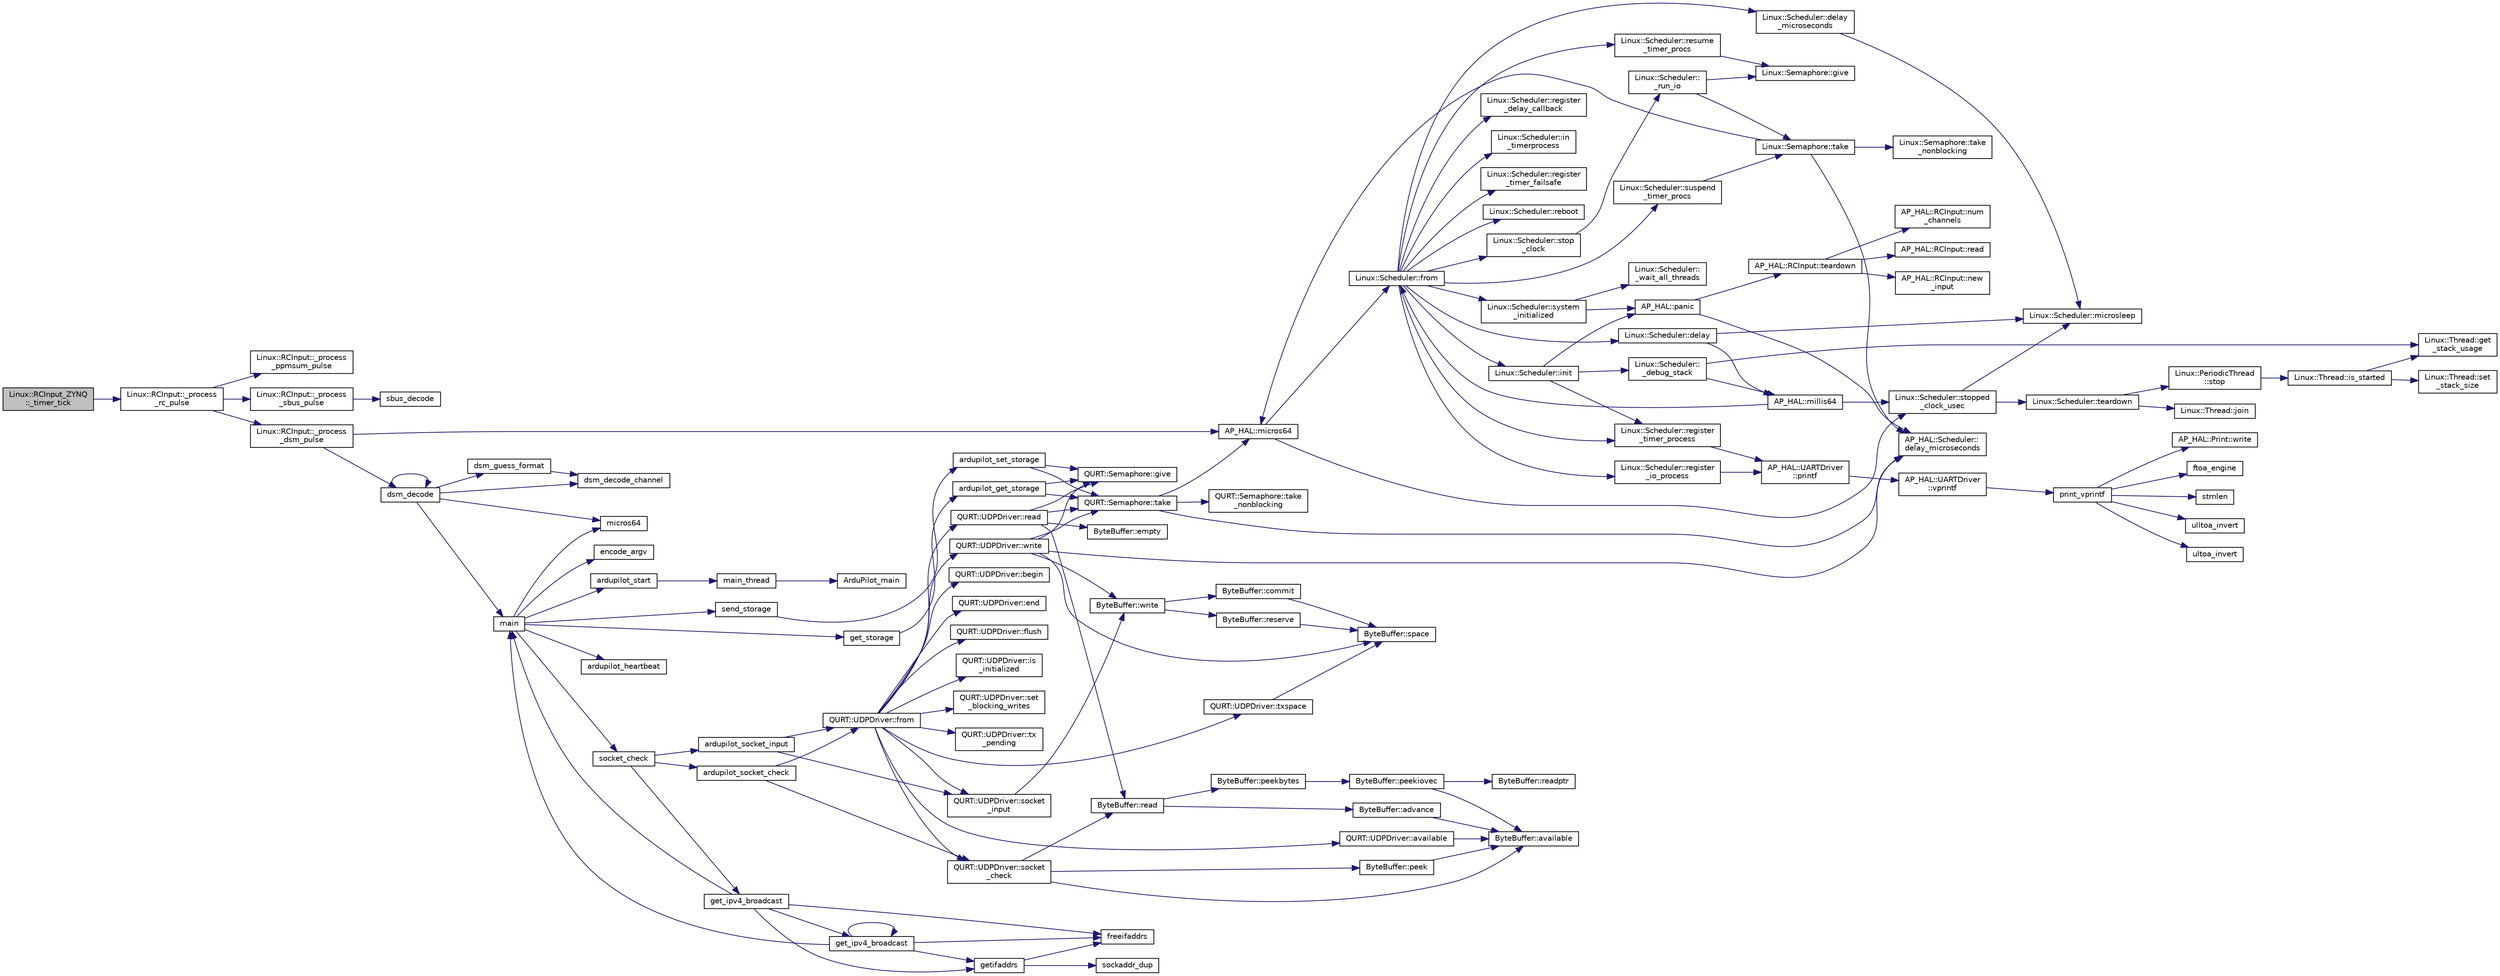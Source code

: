 digraph "Linux::RCInput_ZYNQ::_timer_tick"
{
 // INTERACTIVE_SVG=YES
  edge [fontname="Helvetica",fontsize="10",labelfontname="Helvetica",labelfontsize="10"];
  node [fontname="Helvetica",fontsize="10",shape=record];
  rankdir="LR";
  Node1 [label="Linux::RCInput_ZYNQ\l::_timer_tick",height=0.2,width=0.4,color="black", fillcolor="grey75", style="filled", fontcolor="black"];
  Node1 -> Node2 [color="midnightblue",fontsize="10",style="solid",fontname="Helvetica"];
  Node2 [label="Linux::RCInput::_process\l_rc_pulse",height=0.2,width=0.4,color="black", fillcolor="white", style="filled",URL="$classLinux_1_1RCInput.html#a9b269fac087807d362506805ebd18936"];
  Node2 -> Node3 [color="midnightblue",fontsize="10",style="solid",fontname="Helvetica"];
  Node3 [label="Linux::RCInput::_process\l_ppmsum_pulse",height=0.2,width=0.4,color="black", fillcolor="white", style="filled",URL="$classLinux_1_1RCInput.html#aa58f84a29d6b0a271571aec99acf6730"];
  Node2 -> Node4 [color="midnightblue",fontsize="10",style="solid",fontname="Helvetica"];
  Node4 [label="Linux::RCInput::_process\l_sbus_pulse",height=0.2,width=0.4,color="black", fillcolor="white", style="filled",URL="$classLinux_1_1RCInput.html#a9a8cf6cfb7abc062fd23cb7a74221b06"];
  Node4 -> Node5 [color="midnightblue",fontsize="10",style="solid",fontname="Helvetica"];
  Node5 [label="sbus_decode",height=0.2,width=0.4,color="black", fillcolor="white", style="filled",URL="$sbus_8cpp.html#ae8ff4d6576477166a18b6d229030f21e"];
  Node2 -> Node6 [color="midnightblue",fontsize="10",style="solid",fontname="Helvetica"];
  Node6 [label="Linux::RCInput::_process\l_dsm_pulse",height=0.2,width=0.4,color="black", fillcolor="white", style="filled",URL="$classLinux_1_1RCInput.html#a8dcefc98cb9bdeaad8b1b2b0e9b9b678"];
  Node6 -> Node7 [color="midnightblue",fontsize="10",style="solid",fontname="Helvetica"];
  Node7 [label="dsm_decode",height=0.2,width=0.4,color="black", fillcolor="white", style="filled",URL="$dsm_8cpp.html#a7b7c65c600dd4eacc1eb714df3621192"];
  Node7 -> Node8 [color="midnightblue",fontsize="10",style="solid",fontname="Helvetica"];
  Node8 [label="dsm_guess_format",height=0.2,width=0.4,color="black", fillcolor="white", style="filled",URL="$dsm_8cpp.html#ac4b7f20336ae87e6426bfd94be23bb37"];
  Node8 -> Node9 [color="midnightblue",fontsize="10",style="solid",fontname="Helvetica"];
  Node9 [label="dsm_decode_channel",height=0.2,width=0.4,color="black", fillcolor="white", style="filled",URL="$dsm_8cpp.html#a155e9a9889d2e342ea3bf13aaaa4458d"];
  Node7 -> Node9 [color="midnightblue",fontsize="10",style="solid",fontname="Helvetica"];
  Node7 -> Node7 [color="midnightblue",fontsize="10",style="solid",fontname="Helvetica"];
  Node7 -> Node10 [color="midnightblue",fontsize="10",style="solid",fontname="Helvetica"];
  Node10 [label="micros64",height=0.2,width=0.4,color="black", fillcolor="white", style="filled",URL="$mainapp_8cpp.html#ad024d3161428b010334dd1d9c8b98cde"];
  Node7 -> Node11 [color="midnightblue",fontsize="10",style="solid",fontname="Helvetica"];
  Node11 [label="main",height=0.2,width=0.4,color="black", fillcolor="white", style="filled",URL="$mainapp_8cpp.html#ac0f2228420376f4db7e1274f2b41667c"];
  Node11 -> Node12 [color="midnightblue",fontsize="10",style="solid",fontname="Helvetica"];
  Node12 [label="send_storage",height=0.2,width=0.4,color="black", fillcolor="white", style="filled",URL="$mainapp_8cpp.html#a701227f5d337c423ba11b8440df75cdb"];
  Node12 -> Node13 [color="midnightblue",fontsize="10",style="solid",fontname="Helvetica"];
  Node13 [label="ardupilot_set_storage",height=0.2,width=0.4,color="black", fillcolor="white", style="filled",URL="$dsp__main_8cpp.html#afa61830afe9cd699edd91416a0620452"];
  Node13 -> Node14 [color="midnightblue",fontsize="10",style="solid",fontname="Helvetica"];
  Node14 [label="QURT::Semaphore::take",height=0.2,width=0.4,color="black", fillcolor="white", style="filled",URL="$classQURT_1_1Semaphore.html#afc4c8706abb7e68aa4001ea372dc614e"];
  Node14 -> Node15 [color="midnightblue",fontsize="10",style="solid",fontname="Helvetica"];
  Node15 [label="QURT::Semaphore::take\l_nonblocking",height=0.2,width=0.4,color="black", fillcolor="white", style="filled",URL="$classQURT_1_1Semaphore.html#a561b4f40f3a76335f1a686c2aed526f9"];
  Node14 -> Node16 [color="midnightblue",fontsize="10",style="solid",fontname="Helvetica"];
  Node16 [label="AP_HAL::micros64",height=0.2,width=0.4,color="black", fillcolor="white", style="filled",URL="$namespaceAP__HAL.html#a7aa0ce7625c9680e30ff4a99940907a5"];
  Node16 -> Node17 [color="midnightblue",fontsize="10",style="solid",fontname="Helvetica"];
  Node17 [label="Linux::Scheduler::from",height=0.2,width=0.4,color="black", fillcolor="white", style="filled",URL="$classLinux_1_1Scheduler.html#a53ecaae0fdc72f85bd57c4b0cff93653"];
  Node17 -> Node18 [color="midnightblue",fontsize="10",style="solid",fontname="Helvetica"];
  Node18 [label="Linux::Scheduler::init",height=0.2,width=0.4,color="black", fillcolor="white", style="filled",URL="$classLinux_1_1Scheduler.html#a3d77c332e051c28c83fb07757e7100bd"];
  Node18 -> Node19 [color="midnightblue",fontsize="10",style="solid",fontname="Helvetica"];
  Node19 [label="AP_HAL::panic",height=0.2,width=0.4,color="black", fillcolor="white", style="filled",URL="$namespaceAP__HAL.html#a71832f03d849a0c088f04fc98d3c8143"];
  Node19 -> Node20 [color="midnightblue",fontsize="10",style="solid",fontname="Helvetica"];
  Node20 [label="AP_HAL::RCInput::teardown",height=0.2,width=0.4,color="black", fillcolor="white", style="filled",URL="$classAP__HAL_1_1RCInput.html#a2bea13d38f2b9ae8bf5193a3a69f0a31"];
  Node20 -> Node21 [color="midnightblue",fontsize="10",style="solid",fontname="Helvetica"];
  Node21 [label="AP_HAL::RCInput::new\l_input",height=0.2,width=0.4,color="black", fillcolor="white", style="filled",URL="$classAP__HAL_1_1RCInput.html#aee1fade33080edef83dd7db0fad0f7da"];
  Node20 -> Node22 [color="midnightblue",fontsize="10",style="solid",fontname="Helvetica"];
  Node22 [label="AP_HAL::RCInput::num\l_channels",height=0.2,width=0.4,color="black", fillcolor="white", style="filled",URL="$classAP__HAL_1_1RCInput.html#ae55f959c6115c1f41783af3a2b6c4fcd"];
  Node20 -> Node23 [color="midnightblue",fontsize="10",style="solid",fontname="Helvetica"];
  Node23 [label="AP_HAL::RCInput::read",height=0.2,width=0.4,color="black", fillcolor="white", style="filled",URL="$classAP__HAL_1_1RCInput.html#a078fd7e6d2e6a899009ec674a8e03498"];
  Node19 -> Node24 [color="midnightblue",fontsize="10",style="solid",fontname="Helvetica"];
  Node24 [label="AP_HAL::Scheduler::\ldelay_microseconds",height=0.2,width=0.4,color="black", fillcolor="white", style="filled",URL="$classAP__HAL_1_1Scheduler.html#a78c4f1b1f192ac1c99544b6cc8f099b0"];
  Node18 -> Node25 [color="midnightblue",fontsize="10",style="solid",fontname="Helvetica"];
  Node25 [label="Linux::Scheduler::register\l_timer_process",height=0.2,width=0.4,color="black", fillcolor="white", style="filled",URL="$classLinux_1_1Scheduler.html#a02a34a123dfebaf360f7010745e1e646"];
  Node25 -> Node26 [color="midnightblue",fontsize="10",style="solid",fontname="Helvetica"];
  Node26 [label="AP_HAL::UARTDriver\l::printf",height=0.2,width=0.4,color="black", fillcolor="white", style="filled",URL="$classAP__HAL_1_1UARTDriver.html#a6ceedc792594e59fc7d80b39a435f027"];
  Node26 -> Node27 [color="midnightblue",fontsize="10",style="solid",fontname="Helvetica"];
  Node27 [label="AP_HAL::UARTDriver\l::vprintf",height=0.2,width=0.4,color="black", fillcolor="white", style="filled",URL="$classAP__HAL_1_1UARTDriver.html#aa8abfb6d6641299472c29ac1edde559f"];
  Node27 -> Node28 [color="midnightblue",fontsize="10",style="solid",fontname="Helvetica"];
  Node28 [label="print_vprintf",height=0.2,width=0.4,color="black", fillcolor="white", style="filled",URL="$print__vprintf_8cpp.html#a1534eaeab54696df96975b56d9f49212"];
  Node28 -> Node29 [color="midnightblue",fontsize="10",style="solid",fontname="Helvetica"];
  Node29 [label="AP_HAL::Print::write",height=0.2,width=0.4,color="black", fillcolor="white", style="filled",URL="$classAP__HAL_1_1Print.html#acc65391952a43334f8f5c9bef341f501"];
  Node28 -> Node30 [color="midnightblue",fontsize="10",style="solid",fontname="Helvetica"];
  Node30 [label="ftoa_engine",height=0.2,width=0.4,color="black", fillcolor="white", style="filled",URL="$ftoa__engine_8cpp.html#a1c28234da8f20b43c85890d4bb452947"];
  Node28 -> Node31 [color="midnightblue",fontsize="10",style="solid",fontname="Helvetica"];
  Node31 [label="strnlen",height=0.2,width=0.4,color="black", fillcolor="white", style="filled",URL="$replace_8cpp.html#a880bcc7b85a09e6254691bebd5344b51"];
  Node28 -> Node32 [color="midnightblue",fontsize="10",style="solid",fontname="Helvetica"];
  Node32 [label="ulltoa_invert",height=0.2,width=0.4,color="black", fillcolor="white", style="filled",URL="$utoa__invert_8cpp.html#a34926f552460b47c414ec4d83b32815c"];
  Node28 -> Node33 [color="midnightblue",fontsize="10",style="solid",fontname="Helvetica"];
  Node33 [label="ultoa_invert",height=0.2,width=0.4,color="black", fillcolor="white", style="filled",URL="$utoa__invert_8cpp.html#a5d99bba8e697c1e11da489d88fca8559"];
  Node18 -> Node34 [color="midnightblue",fontsize="10",style="solid",fontname="Helvetica"];
  Node34 [label="Linux::Scheduler::\l_debug_stack",height=0.2,width=0.4,color="black", fillcolor="white", style="filled",URL="$classLinux_1_1Scheduler.html#a163eb7b285c95b1b1d036fc61d723910"];
  Node34 -> Node35 [color="midnightblue",fontsize="10",style="solid",fontname="Helvetica"];
  Node35 [label="AP_HAL::millis64",height=0.2,width=0.4,color="black", fillcolor="white", style="filled",URL="$namespaceAP__HAL.html#a59336c5fceaf28a76d1df1581a87a25d"];
  Node35 -> Node17 [color="midnightblue",fontsize="10",style="solid",fontname="Helvetica"];
  Node35 -> Node36 [color="midnightblue",fontsize="10",style="solid",fontname="Helvetica"];
  Node36 [label="Linux::Scheduler::stopped\l_clock_usec",height=0.2,width=0.4,color="black", fillcolor="white", style="filled",URL="$classLinux_1_1Scheduler.html#a682b4c34f330f66db5ab4aa5d96e13f9"];
  Node36 -> Node37 [color="midnightblue",fontsize="10",style="solid",fontname="Helvetica"];
  Node37 [label="Linux::Scheduler::microsleep",height=0.2,width=0.4,color="black", fillcolor="white", style="filled",URL="$classLinux_1_1Scheduler.html#a647872aff158b510c56862f51f951538"];
  Node36 -> Node38 [color="midnightblue",fontsize="10",style="solid",fontname="Helvetica"];
  Node38 [label="Linux::Scheduler::teardown",height=0.2,width=0.4,color="black", fillcolor="white", style="filled",URL="$classLinux_1_1Scheduler.html#ab373a83d818679432520ea881044b2a7"];
  Node38 -> Node39 [color="midnightblue",fontsize="10",style="solid",fontname="Helvetica"];
  Node39 [label="Linux::PeriodicThread\l::stop",height=0.2,width=0.4,color="black", fillcolor="white", style="filled",URL="$classLinux_1_1PeriodicThread.html#a136aaf6e713f63b246fc4a2905e6e9a1"];
  Node39 -> Node40 [color="midnightblue",fontsize="10",style="solid",fontname="Helvetica"];
  Node40 [label="Linux::Thread::is_started",height=0.2,width=0.4,color="black", fillcolor="white", style="filled",URL="$classLinux_1_1Thread.html#a240d7b48a9a8eb43638f67295a1819e5"];
  Node40 -> Node41 [color="midnightblue",fontsize="10",style="solid",fontname="Helvetica"];
  Node41 [label="Linux::Thread::get\l_stack_usage",height=0.2,width=0.4,color="black", fillcolor="white", style="filled",URL="$classLinux_1_1Thread.html#a6884970a0811ae21953c57fb98aa6e96"];
  Node40 -> Node42 [color="midnightblue",fontsize="10",style="solid",fontname="Helvetica"];
  Node42 [label="Linux::Thread::set\l_stack_size",height=0.2,width=0.4,color="black", fillcolor="white", style="filled",URL="$classLinux_1_1Thread.html#a8d3282b714faaf68eae534e9276419f0"];
  Node38 -> Node43 [color="midnightblue",fontsize="10",style="solid",fontname="Helvetica"];
  Node43 [label="Linux::Thread::join",height=0.2,width=0.4,color="black", fillcolor="white", style="filled",URL="$classLinux_1_1Thread.html#a32b7d184279634922e2f3b23b584fbcd"];
  Node34 -> Node41 [color="midnightblue",fontsize="10",style="solid",fontname="Helvetica"];
  Node17 -> Node44 [color="midnightblue",fontsize="10",style="solid",fontname="Helvetica"];
  Node44 [label="Linux::Scheduler::delay",height=0.2,width=0.4,color="black", fillcolor="white", style="filled",URL="$classLinux_1_1Scheduler.html#a14f3239ecbb9889823b20dc9de655c2f"];
  Node44 -> Node35 [color="midnightblue",fontsize="10",style="solid",fontname="Helvetica"];
  Node44 -> Node37 [color="midnightblue",fontsize="10",style="solid",fontname="Helvetica"];
  Node17 -> Node45 [color="midnightblue",fontsize="10",style="solid",fontname="Helvetica"];
  Node45 [label="Linux::Scheduler::delay\l_microseconds",height=0.2,width=0.4,color="black", fillcolor="white", style="filled",URL="$classLinux_1_1Scheduler.html#a4cffd5bcba0175bf49c7aa75ff3bf09a"];
  Node45 -> Node37 [color="midnightblue",fontsize="10",style="solid",fontname="Helvetica"];
  Node17 -> Node46 [color="midnightblue",fontsize="10",style="solid",fontname="Helvetica"];
  Node46 [label="Linux::Scheduler::register\l_delay_callback",height=0.2,width=0.4,color="black", fillcolor="white", style="filled",URL="$classLinux_1_1Scheduler.html#a5cb50b637d5fd3e5f9220bc23db0fb3f"];
  Node17 -> Node25 [color="midnightblue",fontsize="10",style="solid",fontname="Helvetica"];
  Node17 -> Node47 [color="midnightblue",fontsize="10",style="solid",fontname="Helvetica"];
  Node47 [label="Linux::Scheduler::register\l_io_process",height=0.2,width=0.4,color="black", fillcolor="white", style="filled",URL="$classLinux_1_1Scheduler.html#aa2be97cb8686d72cc322fb38f69a940c"];
  Node47 -> Node26 [color="midnightblue",fontsize="10",style="solid",fontname="Helvetica"];
  Node17 -> Node48 [color="midnightblue",fontsize="10",style="solid",fontname="Helvetica"];
  Node48 [label="Linux::Scheduler::suspend\l_timer_procs",height=0.2,width=0.4,color="black", fillcolor="white", style="filled",URL="$classLinux_1_1Scheduler.html#abba967d02c28cb0b16a7cebbff9bc6d6"];
  Node48 -> Node49 [color="midnightblue",fontsize="10",style="solid",fontname="Helvetica"];
  Node49 [label="Linux::Semaphore::take",height=0.2,width=0.4,color="black", fillcolor="white", style="filled",URL="$classLinux_1_1Semaphore.html#afc4c8706abb7e68aa4001ea372dc614e"];
  Node49 -> Node50 [color="midnightblue",fontsize="10",style="solid",fontname="Helvetica"];
  Node50 [label="Linux::Semaphore::take\l_nonblocking",height=0.2,width=0.4,color="black", fillcolor="white", style="filled",URL="$classLinux_1_1Semaphore.html#a561b4f40f3a76335f1a686c2aed526f9"];
  Node49 -> Node16 [color="midnightblue",fontsize="10",style="solid",fontname="Helvetica"];
  Node49 -> Node24 [color="midnightblue",fontsize="10",style="solid",fontname="Helvetica"];
  Node17 -> Node51 [color="midnightblue",fontsize="10",style="solid",fontname="Helvetica"];
  Node51 [label="Linux::Scheduler::resume\l_timer_procs",height=0.2,width=0.4,color="black", fillcolor="white", style="filled",URL="$classLinux_1_1Scheduler.html#aee4e701b92cb4721c4de1bfcdcded70c"];
  Node51 -> Node52 [color="midnightblue",fontsize="10",style="solid",fontname="Helvetica"];
  Node52 [label="Linux::Semaphore::give",height=0.2,width=0.4,color="black", fillcolor="white", style="filled",URL="$classLinux_1_1Semaphore.html#a216f91636f64b57b59d43ef64af91624"];
  Node17 -> Node53 [color="midnightblue",fontsize="10",style="solid",fontname="Helvetica"];
  Node53 [label="Linux::Scheduler::in\l_timerprocess",height=0.2,width=0.4,color="black", fillcolor="white", style="filled",URL="$classLinux_1_1Scheduler.html#af23753e7c6bfa97553db215a64235455"];
  Node17 -> Node54 [color="midnightblue",fontsize="10",style="solid",fontname="Helvetica"];
  Node54 [label="Linux::Scheduler::register\l_timer_failsafe",height=0.2,width=0.4,color="black", fillcolor="white", style="filled",URL="$classLinux_1_1Scheduler.html#ac193459e3575c7a0588fdc72250c2044"];
  Node17 -> Node55 [color="midnightblue",fontsize="10",style="solid",fontname="Helvetica"];
  Node55 [label="Linux::Scheduler::system\l_initialized",height=0.2,width=0.4,color="black", fillcolor="white", style="filled",URL="$classLinux_1_1Scheduler.html#ad6070a7ee637adf5101b1e6b6efbf8f6"];
  Node55 -> Node19 [color="midnightblue",fontsize="10",style="solid",fontname="Helvetica"];
  Node55 -> Node56 [color="midnightblue",fontsize="10",style="solid",fontname="Helvetica"];
  Node56 [label="Linux::Scheduler::\l_wait_all_threads",height=0.2,width=0.4,color="black", fillcolor="white", style="filled",URL="$classLinux_1_1Scheduler.html#ac52c8da3f1f4fd79c50bd64379daf399"];
  Node17 -> Node57 [color="midnightblue",fontsize="10",style="solid",fontname="Helvetica"];
  Node57 [label="Linux::Scheduler::reboot",height=0.2,width=0.4,color="black", fillcolor="white", style="filled",URL="$classLinux_1_1Scheduler.html#ae72cfa66c849ffd882ef518c35c71e69"];
  Node17 -> Node58 [color="midnightblue",fontsize="10",style="solid",fontname="Helvetica"];
  Node58 [label="Linux::Scheduler::stop\l_clock",height=0.2,width=0.4,color="black", fillcolor="white", style="filled",URL="$classLinux_1_1Scheduler.html#a392aebafcdfe9a812e4db4b7a9dcce9c"];
  Node58 -> Node59 [color="midnightblue",fontsize="10",style="solid",fontname="Helvetica"];
  Node59 [label="Linux::Scheduler::\l_run_io",height=0.2,width=0.4,color="black", fillcolor="white", style="filled",URL="$classLinux_1_1Scheduler.html#a70b024d7d0886bf47b46cc3ee310d638"];
  Node59 -> Node49 [color="midnightblue",fontsize="10",style="solid",fontname="Helvetica"];
  Node59 -> Node52 [color="midnightblue",fontsize="10",style="solid",fontname="Helvetica"];
  Node16 -> Node36 [color="midnightblue",fontsize="10",style="solid",fontname="Helvetica"];
  Node14 -> Node24 [color="midnightblue",fontsize="10",style="solid",fontname="Helvetica"];
  Node13 -> Node60 [color="midnightblue",fontsize="10",style="solid",fontname="Helvetica"];
  Node60 [label="QURT::Semaphore::give",height=0.2,width=0.4,color="black", fillcolor="white", style="filled",URL="$classQURT_1_1Semaphore.html#a216f91636f64b57b59d43ef64af91624"];
  Node11 -> Node61 [color="midnightblue",fontsize="10",style="solid",fontname="Helvetica"];
  Node61 [label="encode_argv",height=0.2,width=0.4,color="black", fillcolor="white", style="filled",URL="$mainapp_8cpp.html#a4bf6f7ce76c30cf377a555d21bffa016"];
  Node11 -> Node62 [color="midnightblue",fontsize="10",style="solid",fontname="Helvetica"];
  Node62 [label="ardupilot_start",height=0.2,width=0.4,color="black", fillcolor="white", style="filled",URL="$dsp__main_8cpp.html#a19449a0c59e404c8bd739fe8f03184ba"];
  Node62 -> Node63 [color="midnightblue",fontsize="10",style="solid",fontname="Helvetica"];
  Node63 [label="main_thread",height=0.2,width=0.4,color="black", fillcolor="white", style="filled",URL="$dsp__main_8cpp.html#a2cf07176a9e489e30cbcfe7173ae74fb"];
  Node63 -> Node64 [color="midnightblue",fontsize="10",style="solid",fontname="Helvetica"];
  Node64 [label="ArduPilot_main",height=0.2,width=0.4,color="black", fillcolor="white", style="filled",URL="$dsp__main_8cpp.html#a98e8ae36f81d9c8f9287b8b28106b97e"];
  Node11 -> Node10 [color="midnightblue",fontsize="10",style="solid",fontname="Helvetica"];
  Node11 -> Node65 [color="midnightblue",fontsize="10",style="solid",fontname="Helvetica"];
  Node65 [label="ardupilot_heartbeat",height=0.2,width=0.4,color="black", fillcolor="white", style="filled",URL="$dsp__main_8cpp.html#aef9245167e017e51f103f1f26876663f"];
  Node11 -> Node66 [color="midnightblue",fontsize="10",style="solid",fontname="Helvetica"];
  Node66 [label="get_storage",height=0.2,width=0.4,color="black", fillcolor="white", style="filled",URL="$mainapp_8cpp.html#ad5721bc81c529ee93392d81407d69a93"];
  Node66 -> Node67 [color="midnightblue",fontsize="10",style="solid",fontname="Helvetica"];
  Node67 [label="ardupilot_get_storage",height=0.2,width=0.4,color="black", fillcolor="white", style="filled",URL="$dsp__main_8cpp.html#a4e9fe5732f83bcaa465809dd7b09dc43"];
  Node67 -> Node14 [color="midnightblue",fontsize="10",style="solid",fontname="Helvetica"];
  Node67 -> Node60 [color="midnightblue",fontsize="10",style="solid",fontname="Helvetica"];
  Node11 -> Node68 [color="midnightblue",fontsize="10",style="solid",fontname="Helvetica"];
  Node68 [label="socket_check",height=0.2,width=0.4,color="black", fillcolor="white", style="filled",URL="$mainapp_8cpp.html#ae680637bf2d17fcbec82116f3431746d"];
  Node68 -> Node69 [color="midnightblue",fontsize="10",style="solid",fontname="Helvetica"];
  Node69 [label="ardupilot_socket_input",height=0.2,width=0.4,color="black", fillcolor="white", style="filled",URL="$dsp__main_8cpp.html#af5801a42db82590642b20883f29e7bf2"];
  Node69 -> Node70 [color="midnightblue",fontsize="10",style="solid",fontname="Helvetica"];
  Node70 [label="QURT::UDPDriver::from",height=0.2,width=0.4,color="black", fillcolor="white", style="filled",URL="$classQURT_1_1UDPDriver.html#a2cb741f11f4b83b32d05e38939262038"];
  Node70 -> Node71 [color="midnightblue",fontsize="10",style="solid",fontname="Helvetica"];
  Node71 [label="QURT::UDPDriver::begin",height=0.2,width=0.4,color="black", fillcolor="white", style="filled",URL="$classQURT_1_1UDPDriver.html#a1418ecb88ba8e1025d15e924a1205545"];
  Node70 -> Node72 [color="midnightblue",fontsize="10",style="solid",fontname="Helvetica"];
  Node72 [label="QURT::UDPDriver::end",height=0.2,width=0.4,color="black", fillcolor="white", style="filled",URL="$classQURT_1_1UDPDriver.html#a603aa0965b54041c6210dbb72ed7f5f1"];
  Node70 -> Node73 [color="midnightblue",fontsize="10",style="solid",fontname="Helvetica"];
  Node73 [label="QURT::UDPDriver::flush",height=0.2,width=0.4,color="black", fillcolor="white", style="filled",URL="$classQURT_1_1UDPDriver.html#a58ca54f8fbef4815435bf2066cb4d13c"];
  Node70 -> Node74 [color="midnightblue",fontsize="10",style="solid",fontname="Helvetica"];
  Node74 [label="QURT::UDPDriver::is\l_initialized",height=0.2,width=0.4,color="black", fillcolor="white", style="filled",URL="$classQURT_1_1UDPDriver.html#a4872758e70791d284570a235bb31c512"];
  Node70 -> Node75 [color="midnightblue",fontsize="10",style="solid",fontname="Helvetica"];
  Node75 [label="QURT::UDPDriver::set\l_blocking_writes",height=0.2,width=0.4,color="black", fillcolor="white", style="filled",URL="$classQURT_1_1UDPDriver.html#abaad57a031e24ff56c0d544eb324db71"];
  Node70 -> Node76 [color="midnightblue",fontsize="10",style="solid",fontname="Helvetica"];
  Node76 [label="QURT::UDPDriver::tx\l_pending",height=0.2,width=0.4,color="black", fillcolor="white", style="filled",URL="$classQURT_1_1UDPDriver.html#aa607499db3d38ed3c9cb1676c76f6200"];
  Node70 -> Node77 [color="midnightblue",fontsize="10",style="solid",fontname="Helvetica"];
  Node77 [label="QURT::UDPDriver::available",height=0.2,width=0.4,color="black", fillcolor="white", style="filled",URL="$classQURT_1_1UDPDriver.html#abfc7946e62c683f37085d4837788fb51"];
  Node77 -> Node78 [color="midnightblue",fontsize="10",style="solid",fontname="Helvetica"];
  Node78 [label="ByteBuffer::available",height=0.2,width=0.4,color="black", fillcolor="white", style="filled",URL="$classByteBuffer.html#aacbc04305e267a33a431f8736f8d0d5d"];
  Node70 -> Node79 [color="midnightblue",fontsize="10",style="solid",fontname="Helvetica"];
  Node79 [label="QURT::UDPDriver::txspace",height=0.2,width=0.4,color="black", fillcolor="white", style="filled",URL="$classQURT_1_1UDPDriver.html#adca1d546ae30552b29fea3dd984d14dd"];
  Node79 -> Node80 [color="midnightblue",fontsize="10",style="solid",fontname="Helvetica"];
  Node80 [label="ByteBuffer::space",height=0.2,width=0.4,color="black", fillcolor="white", style="filled",URL="$classByteBuffer.html#a3b74f00bbdcb833f98ed59facfa41478"];
  Node70 -> Node81 [color="midnightblue",fontsize="10",style="solid",fontname="Helvetica"];
  Node81 [label="QURT::UDPDriver::read",height=0.2,width=0.4,color="black", fillcolor="white", style="filled",URL="$classQURT_1_1UDPDriver.html#a8da755c0d73dcaee9303370b3cf0e276"];
  Node81 -> Node14 [color="midnightblue",fontsize="10",style="solid",fontname="Helvetica"];
  Node81 -> Node82 [color="midnightblue",fontsize="10",style="solid",fontname="Helvetica"];
  Node82 [label="ByteBuffer::empty",height=0.2,width=0.4,color="black", fillcolor="white", style="filled",URL="$classByteBuffer.html#a2def7230312ba5067bc784d322f4d7b4"];
  Node81 -> Node60 [color="midnightblue",fontsize="10",style="solid",fontname="Helvetica"];
  Node81 -> Node83 [color="midnightblue",fontsize="10",style="solid",fontname="Helvetica"];
  Node83 [label="ByteBuffer::read",height=0.2,width=0.4,color="black", fillcolor="white", style="filled",URL="$classByteBuffer.html#ac9f5cce862fd90705d27cf1d7ba24ebc"];
  Node83 -> Node84 [color="midnightblue",fontsize="10",style="solid",fontname="Helvetica"];
  Node84 [label="ByteBuffer::peekbytes",height=0.2,width=0.4,color="black", fillcolor="white", style="filled",URL="$classByteBuffer.html#af34d398a28a23bf19cad598487eeb54d"];
  Node84 -> Node85 [color="midnightblue",fontsize="10",style="solid",fontname="Helvetica"];
  Node85 [label="ByteBuffer::peekiovec",height=0.2,width=0.4,color="black", fillcolor="white", style="filled",URL="$classByteBuffer.html#a413289b6d4cc7f9550b9c75dc7e886d5"];
  Node85 -> Node78 [color="midnightblue",fontsize="10",style="solid",fontname="Helvetica"];
  Node85 -> Node86 [color="midnightblue",fontsize="10",style="solid",fontname="Helvetica"];
  Node86 [label="ByteBuffer::readptr",height=0.2,width=0.4,color="black", fillcolor="white", style="filled",URL="$classByteBuffer.html#ac8877785d9931ae293a216b46951b4a1"];
  Node83 -> Node87 [color="midnightblue",fontsize="10",style="solid",fontname="Helvetica"];
  Node87 [label="ByteBuffer::advance",height=0.2,width=0.4,color="black", fillcolor="white", style="filled",URL="$classByteBuffer.html#a876a74665a4f4358cf2a57941543d0d6"];
  Node87 -> Node78 [color="midnightblue",fontsize="10",style="solid",fontname="Helvetica"];
  Node70 -> Node88 [color="midnightblue",fontsize="10",style="solid",fontname="Helvetica"];
  Node88 [label="QURT::UDPDriver::write",height=0.2,width=0.4,color="black", fillcolor="white", style="filled",URL="$classQURT_1_1UDPDriver.html#a04b55285efed068e5d934e7c36514f9e"];
  Node88 -> Node14 [color="midnightblue",fontsize="10",style="solid",fontname="Helvetica"];
  Node88 -> Node80 [color="midnightblue",fontsize="10",style="solid",fontname="Helvetica"];
  Node88 -> Node60 [color="midnightblue",fontsize="10",style="solid",fontname="Helvetica"];
  Node88 -> Node24 [color="midnightblue",fontsize="10",style="solid",fontname="Helvetica"];
  Node88 -> Node89 [color="midnightblue",fontsize="10",style="solid",fontname="Helvetica"];
  Node89 [label="ByteBuffer::write",height=0.2,width=0.4,color="black", fillcolor="white", style="filled",URL="$classByteBuffer.html#ac57883bb2bce8263d26221a250f452dc"];
  Node89 -> Node90 [color="midnightblue",fontsize="10",style="solid",fontname="Helvetica"];
  Node90 [label="ByteBuffer::reserve",height=0.2,width=0.4,color="black", fillcolor="white", style="filled",URL="$classByteBuffer.html#ad5f9e7af638987efeadb7b4bb9c0ae28"];
  Node90 -> Node80 [color="midnightblue",fontsize="10",style="solid",fontname="Helvetica"];
  Node89 -> Node91 [color="midnightblue",fontsize="10",style="solid",fontname="Helvetica"];
  Node91 [label="ByteBuffer::commit",height=0.2,width=0.4,color="black", fillcolor="white", style="filled",URL="$classByteBuffer.html#a866914509694b8f71af1280ad2eba222"];
  Node91 -> Node80 [color="midnightblue",fontsize="10",style="solid",fontname="Helvetica"];
  Node70 -> Node92 [color="midnightblue",fontsize="10",style="solid",fontname="Helvetica"];
  Node92 [label="QURT::UDPDriver::socket\l_check",height=0.2,width=0.4,color="black", fillcolor="white", style="filled",URL="$classQURT_1_1UDPDriver.html#a9982544305a8606a75615b875ba2c593"];
  Node92 -> Node78 [color="midnightblue",fontsize="10",style="solid",fontname="Helvetica"];
  Node92 -> Node93 [color="midnightblue",fontsize="10",style="solid",fontname="Helvetica"];
  Node93 [label="ByteBuffer::peek",height=0.2,width=0.4,color="black", fillcolor="white", style="filled",URL="$classByteBuffer.html#afe100bddde679bb1130338073ec5a9a9"];
  Node93 -> Node78 [color="midnightblue",fontsize="10",style="solid",fontname="Helvetica"];
  Node92 -> Node83 [color="midnightblue",fontsize="10",style="solid",fontname="Helvetica"];
  Node70 -> Node94 [color="midnightblue",fontsize="10",style="solid",fontname="Helvetica"];
  Node94 [label="QURT::UDPDriver::socket\l_input",height=0.2,width=0.4,color="black", fillcolor="white", style="filled",URL="$classQURT_1_1UDPDriver.html#ab30f519639ec8728e0ea7e636750b2ea"];
  Node94 -> Node89 [color="midnightblue",fontsize="10",style="solid",fontname="Helvetica"];
  Node69 -> Node94 [color="midnightblue",fontsize="10",style="solid",fontname="Helvetica"];
  Node68 -> Node95 [color="midnightblue",fontsize="10",style="solid",fontname="Helvetica"];
  Node95 [label="get_ipv4_broadcast",height=0.2,width=0.4,color="black", fillcolor="white", style="filled",URL="$mainapp_8cpp.html#aadbd2dde6003f95c52b35a8ce897ba5b"];
  Node95 -> Node96 [color="midnightblue",fontsize="10",style="solid",fontname="Helvetica"];
  Node96 [label="getifaddrs",height=0.2,width=0.4,color="black", fillcolor="white", style="filled",URL="$getifaddrs_8cpp.html#a8cf24b33e6cb7c298d405b15359f503c"];
  Node96 -> Node97 [color="midnightblue",fontsize="10",style="solid",fontname="Helvetica"];
  Node97 [label="freeifaddrs",height=0.2,width=0.4,color="black", fillcolor="white", style="filled",URL="$getifaddrs_8cpp.html#abfdd6ca5469fe73ed88ba94bf8db57cc"];
  Node96 -> Node98 [color="midnightblue",fontsize="10",style="solid",fontname="Helvetica"];
  Node98 [label="sockaddr_dup",height=0.2,width=0.4,color="black", fillcolor="white", style="filled",URL="$getifaddrs_8cpp.html#ae3029c1beeca503969d1fde413323f17"];
  Node95 -> Node97 [color="midnightblue",fontsize="10",style="solid",fontname="Helvetica"];
  Node95 -> Node11 [color="midnightblue",fontsize="10",style="solid",fontname="Helvetica"];
  Node95 -> Node99 [color="midnightblue",fontsize="10",style="solid",fontname="Helvetica"];
  Node99 [label="get_ipv4_broadcast",height=0.2,width=0.4,color="black", fillcolor="white", style="filled",URL="$getifaddrs_8cpp.html#aadbd2dde6003f95c52b35a8ce897ba5b"];
  Node99 -> Node96 [color="midnightblue",fontsize="10",style="solid",fontname="Helvetica"];
  Node99 -> Node97 [color="midnightblue",fontsize="10",style="solid",fontname="Helvetica"];
  Node99 -> Node11 [color="midnightblue",fontsize="10",style="solid",fontname="Helvetica"];
  Node99 -> Node99 [color="midnightblue",fontsize="10",style="solid",fontname="Helvetica"];
  Node68 -> Node100 [color="midnightblue",fontsize="10",style="solid",fontname="Helvetica"];
  Node100 [label="ardupilot_socket_check",height=0.2,width=0.4,color="black", fillcolor="white", style="filled",URL="$dsp__main_8cpp.html#a5825e7155176d5bbb4a45c3893caf5a1"];
  Node100 -> Node70 [color="midnightblue",fontsize="10",style="solid",fontname="Helvetica"];
  Node100 -> Node92 [color="midnightblue",fontsize="10",style="solid",fontname="Helvetica"];
  Node6 -> Node16 [color="midnightblue",fontsize="10",style="solid",fontname="Helvetica"];
}
